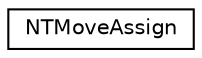 digraph "Graphical Class Hierarchy"
{
  edge [fontname="Helvetica",fontsize="10",labelfontname="Helvetica",labelfontsize="10"];
  node [fontname="Helvetica",fontsize="10",shape=record];
  rankdir="LR";
  Node0 [label="NTMoveAssign",height=0.2,width=0.4,color="black", fillcolor="white", style="filled",URL="$struct_n_t_move_assign.html"];
}
